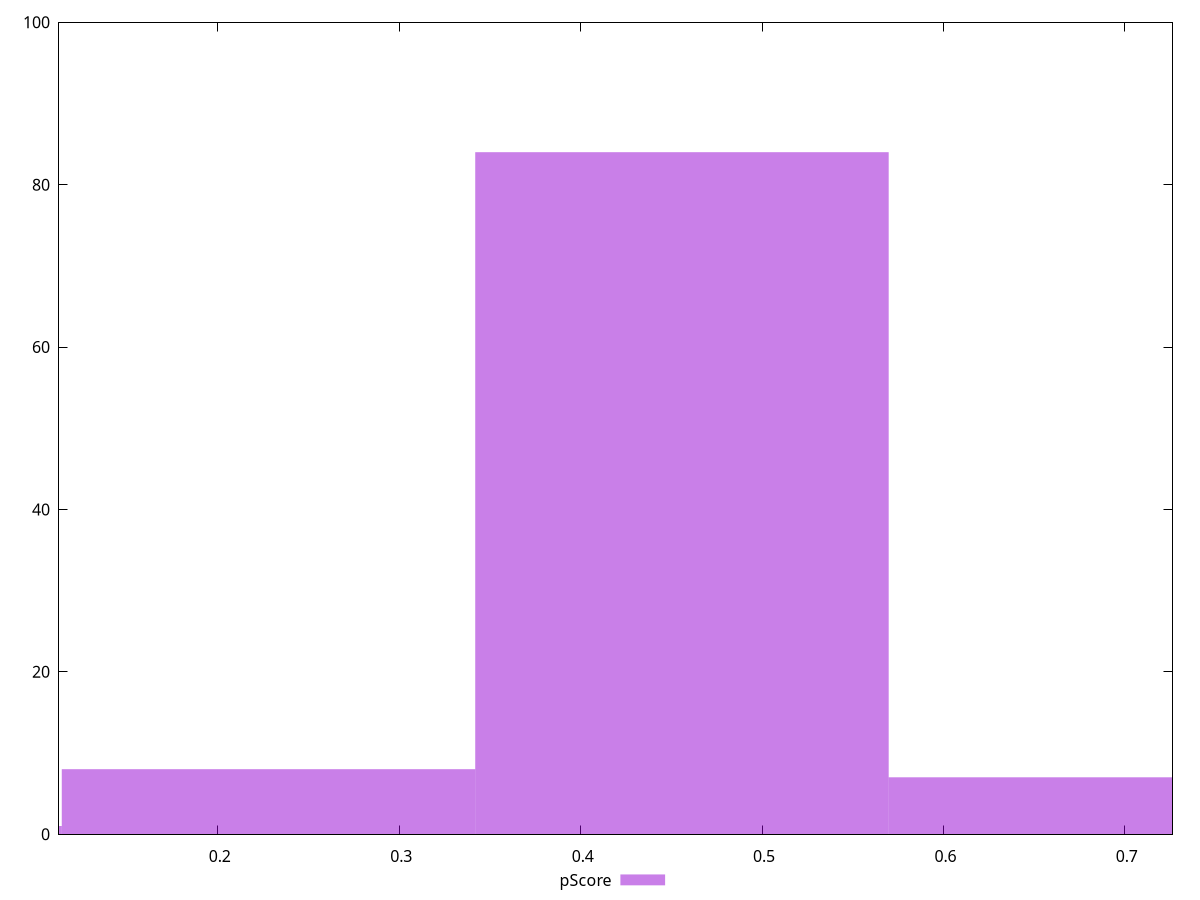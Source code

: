 reset

$pScore <<EOF
0 1
0.2279210797509202 8
0.4558421595018404 84
0.6837632392527606 7
EOF

set key outside below
set boxwidth 0.2279210797509202
set xrange [0.11243239339964384:0.7262564706730408]
set yrange [0:100]
set trange [0:100]
set style fill transparent solid 0.5 noborder
set terminal svg size 640, 490 enhanced background rgb 'white'
set output "report_00019_2021-02-10T18-14-37.922Z//speed-index/samples/pages/pScore/histogram.svg"

plot $pScore title "pScore" with boxes

reset

